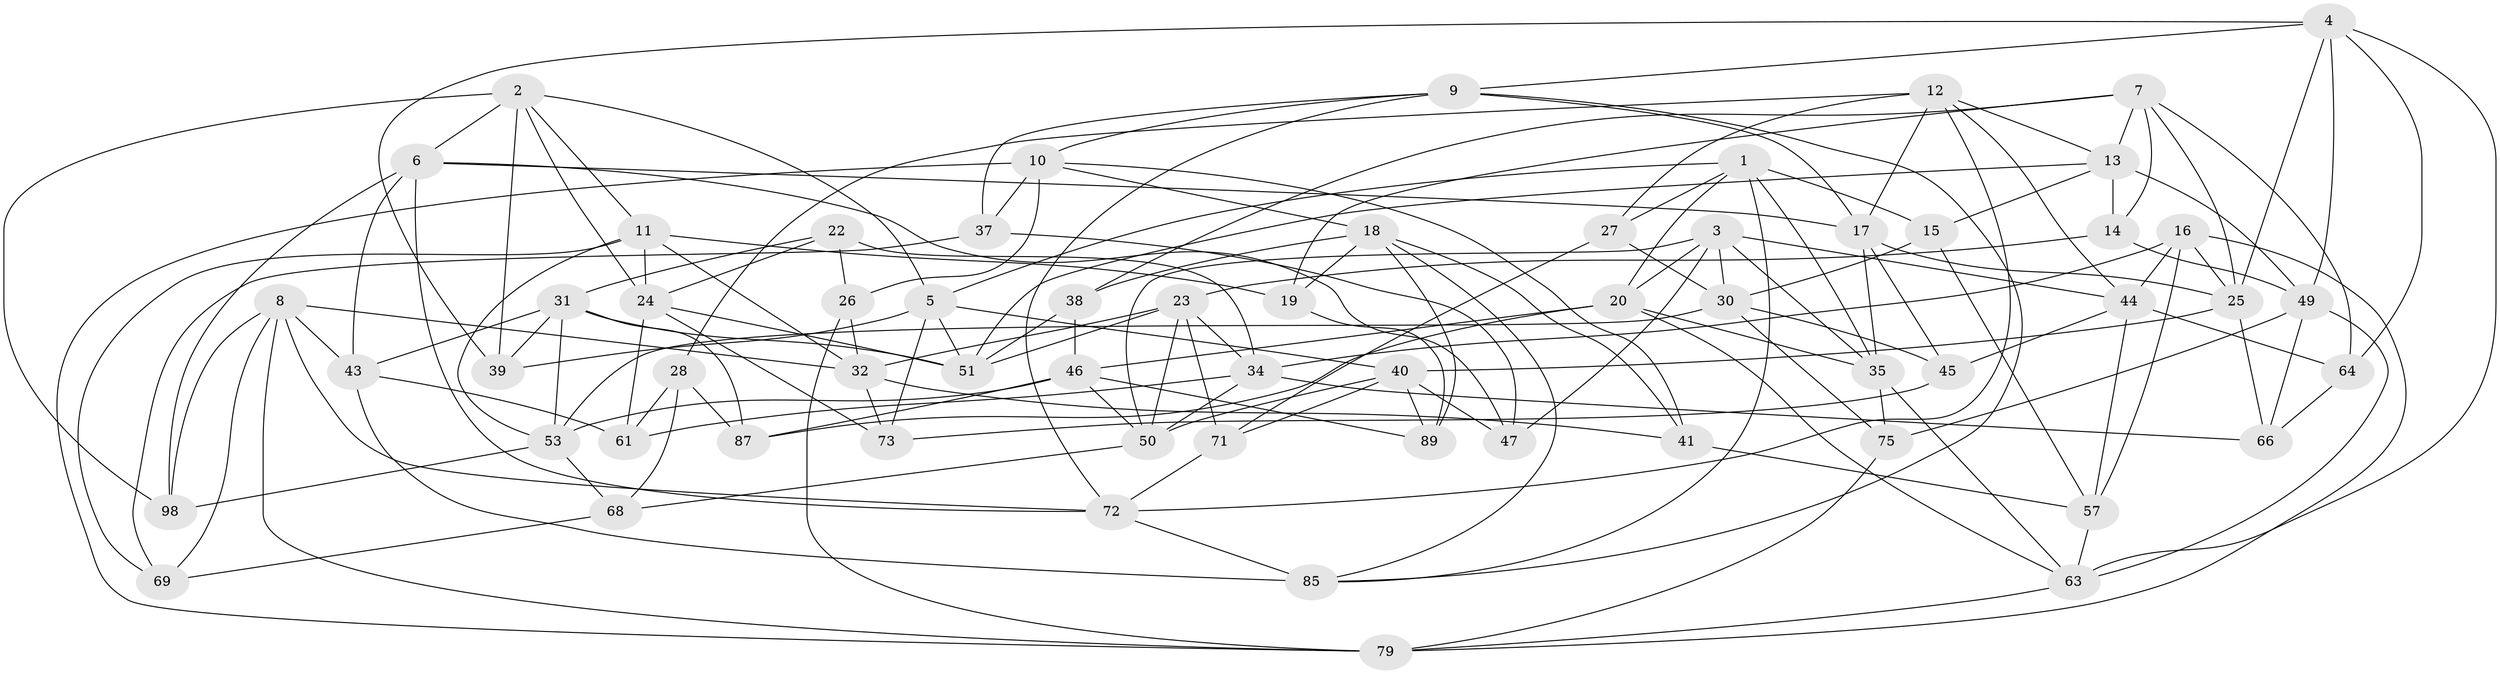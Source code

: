 // original degree distribution, {4: 1.0}
// Generated by graph-tools (version 1.1) at 2025/11/02/21/25 10:11:16]
// undirected, 62 vertices, 160 edges
graph export_dot {
graph [start="1"]
  node [color=gray90,style=filled];
  1 [super="+59"];
  2 [super="+55"];
  3 [super="+54"];
  4 [super="+52"];
  5 [super="+58"];
  6 [super="+80"];
  7 [super="+90"];
  8 [super="+94"];
  9 [super="+62"];
  10 [super="+86"];
  11 [super="+21"];
  12 [super="+78"];
  13 [super="+29"];
  14;
  15;
  16 [super="+83"];
  17 [super="+33"];
  18 [super="+95"];
  19;
  20 [super="+74"];
  22;
  23 [super="+97"];
  24 [super="+42"];
  25 [super="+96"];
  26;
  27;
  28;
  30 [super="+48"];
  31 [super="+92"];
  32 [super="+36"];
  34 [super="+77"];
  35 [super="+82"];
  37;
  38;
  39;
  40 [super="+99"];
  41;
  43 [super="+100"];
  44 [super="+56"];
  45;
  46 [super="+60"];
  47;
  49 [super="+67"];
  50 [super="+81"];
  51 [super="+93"];
  53 [super="+65"];
  57 [super="+70"];
  61;
  63 [super="+91"];
  64;
  66;
  68;
  69;
  71;
  72 [super="+76"];
  73;
  75;
  79 [super="+84"];
  85 [super="+88"];
  87;
  89;
  98;
  1 -- 27;
  1 -- 35;
  1 -- 5;
  1 -- 85;
  1 -- 15;
  1 -- 20;
  2 -- 39;
  2 -- 6;
  2 -- 24;
  2 -- 11;
  2 -- 98;
  2 -- 5;
  3 -- 35;
  3 -- 50;
  3 -- 20;
  3 -- 44;
  3 -- 30;
  3 -- 47;
  4 -- 39;
  4 -- 9;
  4 -- 64;
  4 -- 49;
  4 -- 63;
  4 -- 25;
  5 -- 73;
  5 -- 51;
  5 -- 40;
  5 -- 39;
  6 -- 98;
  6 -- 72;
  6 -- 47;
  6 -- 17;
  6 -- 43;
  7 -- 64;
  7 -- 38;
  7 -- 13;
  7 -- 25;
  7 -- 19;
  7 -- 14;
  8 -- 32;
  8 -- 72;
  8 -- 43;
  8 -- 98;
  8 -- 69;
  8 -- 79;
  9 -- 37;
  9 -- 10;
  9 -- 72;
  9 -- 85;
  9 -- 17;
  10 -- 26;
  10 -- 18;
  10 -- 37;
  10 -- 41;
  10 -- 79;
  11 -- 19;
  11 -- 32;
  11 -- 24;
  11 -- 53;
  11 -- 69;
  12 -- 72;
  12 -- 44;
  12 -- 17;
  12 -- 27;
  12 -- 28;
  12 -- 13;
  13 -- 15;
  13 -- 51;
  13 -- 49;
  13 -- 14;
  14 -- 23;
  14 -- 49;
  15 -- 57;
  15 -- 30;
  16 -- 44;
  16 -- 57 [weight=2];
  16 -- 25;
  16 -- 34;
  16 -- 79;
  17 -- 45;
  17 -- 35;
  17 -- 25;
  18 -- 89;
  18 -- 41;
  18 -- 19;
  18 -- 38;
  18 -- 85;
  19 -- 89;
  20 -- 46;
  20 -- 35;
  20 -- 63;
  20 -- 87;
  22 -- 31;
  22 -- 26;
  22 -- 24;
  22 -- 34;
  23 -- 34;
  23 -- 50;
  23 -- 71;
  23 -- 51;
  23 -- 32;
  24 -- 73;
  24 -- 61;
  24 -- 51;
  25 -- 66;
  25 -- 40;
  26 -- 79;
  26 -- 32;
  27 -- 71;
  27 -- 30;
  28 -- 61;
  28 -- 87;
  28 -- 68;
  30 -- 53;
  30 -- 75;
  30 -- 45;
  31 -- 39;
  31 -- 43;
  31 -- 51;
  31 -- 53;
  31 -- 87;
  32 -- 73;
  32 -- 41;
  34 -- 61;
  34 -- 66;
  34 -- 50;
  35 -- 75;
  35 -- 63;
  37 -- 47;
  37 -- 69;
  38 -- 51;
  38 -- 46;
  40 -- 71;
  40 -- 47;
  40 -- 89;
  40 -- 50;
  41 -- 57;
  43 -- 61;
  43 -- 85 [weight=2];
  44 -- 45;
  44 -- 64;
  44 -- 57;
  45 -- 73;
  46 -- 89;
  46 -- 87;
  46 -- 53;
  46 -- 50;
  49 -- 66;
  49 -- 75;
  49 -- 63;
  50 -- 68;
  53 -- 68;
  53 -- 98;
  57 -- 63;
  63 -- 79;
  64 -- 66;
  68 -- 69;
  71 -- 72;
  72 -- 85;
  75 -- 79;
}
